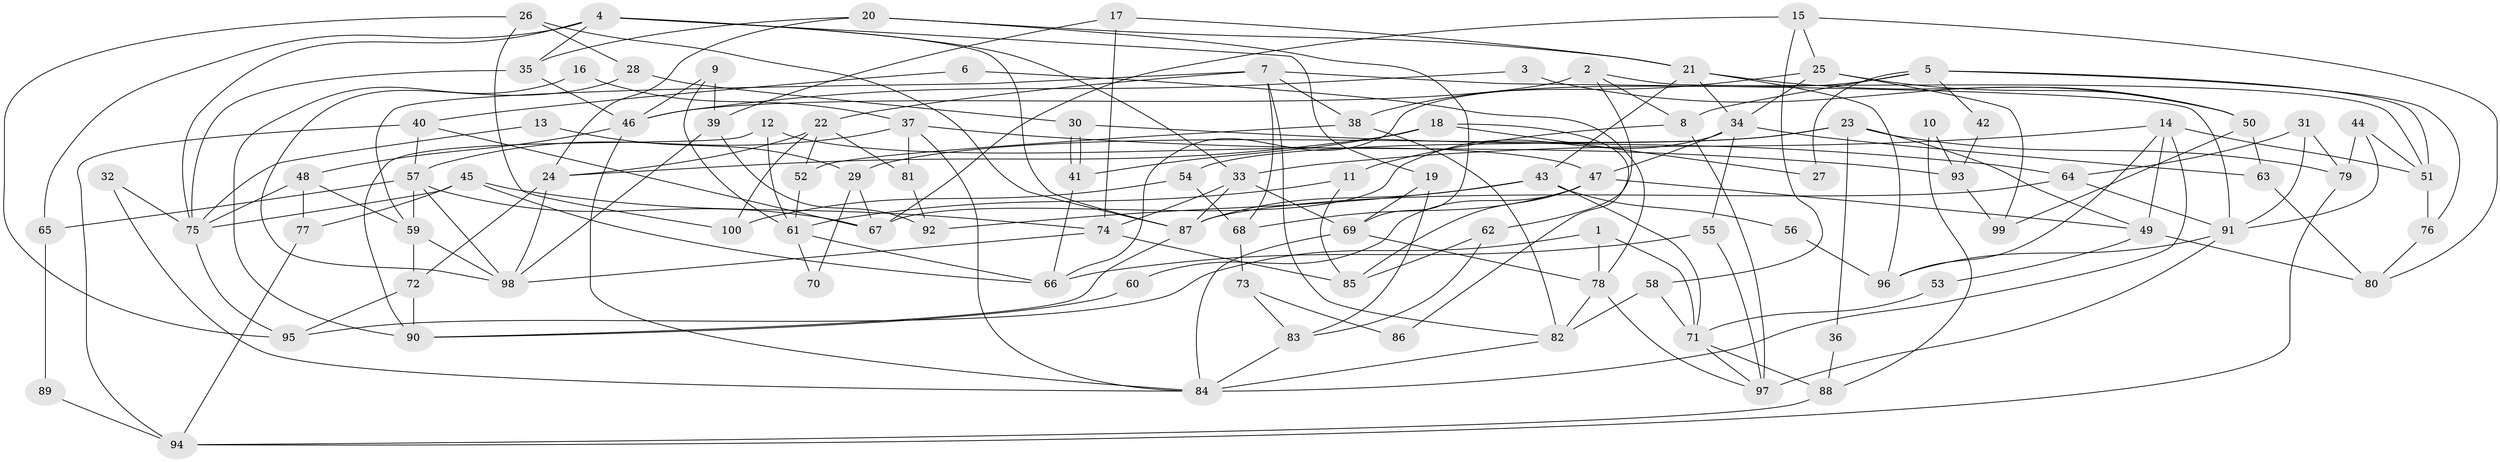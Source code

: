 // Generated by graph-tools (version 1.1) at 2025/11/02/21/25 10:11:14]
// undirected, 100 vertices, 200 edges
graph export_dot {
graph [start="1"]
  node [color=gray90,style=filled];
  1;
  2;
  3;
  4;
  5;
  6;
  7;
  8;
  9;
  10;
  11;
  12;
  13;
  14;
  15;
  16;
  17;
  18;
  19;
  20;
  21;
  22;
  23;
  24;
  25;
  26;
  27;
  28;
  29;
  30;
  31;
  32;
  33;
  34;
  35;
  36;
  37;
  38;
  39;
  40;
  41;
  42;
  43;
  44;
  45;
  46;
  47;
  48;
  49;
  50;
  51;
  52;
  53;
  54;
  55;
  56;
  57;
  58;
  59;
  60;
  61;
  62;
  63;
  64;
  65;
  66;
  67;
  68;
  69;
  70;
  71;
  72;
  73;
  74;
  75;
  76;
  77;
  78;
  79;
  80;
  81;
  82;
  83;
  84;
  85;
  86;
  87;
  88;
  89;
  90;
  91;
  92;
  93;
  94;
  95;
  96;
  97;
  98;
  99;
  100;
  1 -- 78;
  1 -- 95;
  1 -- 71;
  2 -- 8;
  2 -- 46;
  2 -- 51;
  2 -- 62;
  3 -- 50;
  3 -- 46;
  4 -- 33;
  4 -- 35;
  4 -- 19;
  4 -- 65;
  4 -- 75;
  4 -- 87;
  5 -- 66;
  5 -- 51;
  5 -- 8;
  5 -- 27;
  5 -- 42;
  5 -- 76;
  6 -- 40;
  6 -- 78;
  7 -- 22;
  7 -- 59;
  7 -- 38;
  7 -- 68;
  7 -- 82;
  7 -- 91;
  8 -- 97;
  8 -- 11;
  9 -- 61;
  9 -- 46;
  9 -- 39;
  10 -- 88;
  10 -- 93;
  11 -- 85;
  11 -- 61;
  12 -- 90;
  12 -- 47;
  12 -- 61;
  13 -- 75;
  13 -- 29;
  14 -- 96;
  14 -- 51;
  14 -- 33;
  14 -- 49;
  14 -- 84;
  15 -- 80;
  15 -- 58;
  15 -- 25;
  15 -- 67;
  16 -- 90;
  16 -- 37;
  17 -- 39;
  17 -- 74;
  17 -- 21;
  18 -- 24;
  18 -- 41;
  18 -- 27;
  18 -- 86;
  19 -- 69;
  19 -- 83;
  20 -- 24;
  20 -- 21;
  20 -- 35;
  20 -- 69;
  21 -- 34;
  21 -- 43;
  21 -- 50;
  21 -- 96;
  22 -- 52;
  22 -- 81;
  22 -- 24;
  22 -- 100;
  23 -- 54;
  23 -- 49;
  23 -- 29;
  23 -- 36;
  23 -- 79;
  24 -- 98;
  24 -- 72;
  25 -- 38;
  25 -- 34;
  25 -- 50;
  25 -- 99;
  26 -- 87;
  26 -- 95;
  26 -- 28;
  26 -- 100;
  28 -- 30;
  28 -- 98;
  29 -- 67;
  29 -- 70;
  30 -- 64;
  30 -- 41;
  30 -- 41;
  31 -- 91;
  31 -- 79;
  31 -- 64;
  32 -- 84;
  32 -- 75;
  33 -- 69;
  33 -- 74;
  33 -- 87;
  34 -- 55;
  34 -- 47;
  34 -- 63;
  34 -- 67;
  35 -- 75;
  35 -- 46;
  36 -- 88;
  37 -- 57;
  37 -- 84;
  37 -- 81;
  37 -- 93;
  38 -- 82;
  38 -- 52;
  39 -- 98;
  39 -- 92;
  40 -- 57;
  40 -- 67;
  40 -- 94;
  41 -- 66;
  42 -- 93;
  43 -- 87;
  43 -- 56;
  43 -- 71;
  43 -- 92;
  44 -- 79;
  44 -- 91;
  44 -- 51;
  45 -- 75;
  45 -- 74;
  45 -- 66;
  45 -- 77;
  46 -- 84;
  46 -- 48;
  47 -- 49;
  47 -- 60;
  47 -- 68;
  47 -- 85;
  48 -- 59;
  48 -- 75;
  48 -- 77;
  49 -- 80;
  49 -- 53;
  50 -- 63;
  50 -- 99;
  51 -- 76;
  52 -- 61;
  53 -- 71;
  54 -- 100;
  54 -- 68;
  55 -- 97;
  55 -- 66;
  56 -- 96;
  57 -- 98;
  57 -- 67;
  57 -- 59;
  57 -- 65;
  58 -- 82;
  58 -- 71;
  59 -- 98;
  59 -- 72;
  60 -- 90;
  61 -- 66;
  61 -- 70;
  62 -- 83;
  62 -- 85;
  63 -- 80;
  64 -- 87;
  64 -- 91;
  65 -- 89;
  68 -- 73;
  69 -- 84;
  69 -- 78;
  71 -- 88;
  71 -- 97;
  72 -- 90;
  72 -- 95;
  73 -- 83;
  73 -- 86;
  74 -- 85;
  74 -- 98;
  75 -- 95;
  76 -- 80;
  77 -- 94;
  78 -- 97;
  78 -- 82;
  79 -- 94;
  81 -- 92;
  82 -- 84;
  83 -- 84;
  87 -- 90;
  88 -- 94;
  89 -- 94;
  91 -- 96;
  91 -- 97;
  93 -- 99;
}
